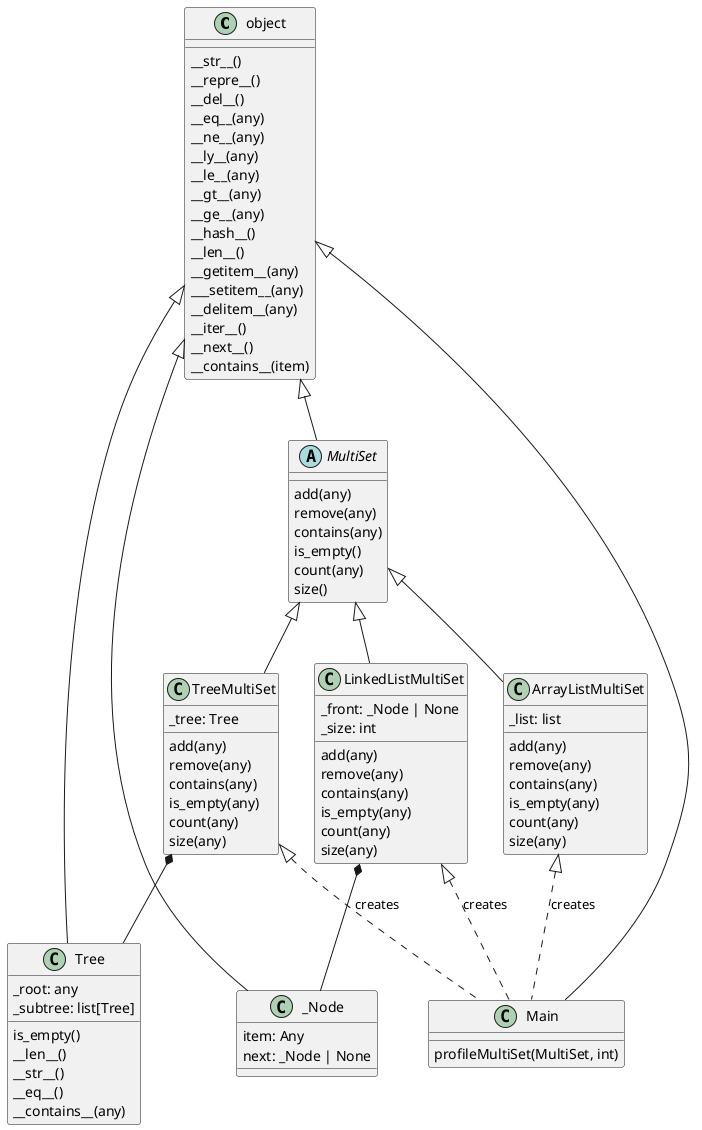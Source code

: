 @startuml
'https://plantuml.com/sequence-diagram

object <|-- MultiSet
class object {
__str__()
__repre__()
__del__()
__eq__(any)
__ne__(any)
__ly__(any)
__le__(any)
__gt__(any)
__ge__(any)
__hash__()
__len__()
__getitem__(any)
___setitem__(any)
__delitem__(any)
__iter__()
__next__()
__contains__(item)
}

abstract MultiSet {
add(any)
remove(any)
contains(any)
is_empty()
count(any)
size()

}

object <|-- Tree
class Tree {
    _root: any
    _subtree: list[Tree]

    is_empty()
    __len__()
    __str__()
    __eq__()
    __contains__(any)

}
MultiSet <|-- TreeMultiSet
TreeMultiSet *-- Tree
class TreeMultiSet {
_tree: Tree
add(any)
remove(any)
contains(any)
is_empty(any)
count(any)
size(any)
}

MultiSet <|-- ArrayListMultiSet
class ArrayListMultiSet {
_list: list
add(any)
remove(any)
contains(any)
is_empty(any)
count(any)
size(any)
}

MultiSet <|-- LinkedListMultiSet
LinkedListMultiSet *-- _Node
class LinkedListMultiSet {
_front: _Node | None
_size: int

add(any)
remove(any)
contains(any)
is_empty(any)
count(any)
size(any)
}

object <|-- _Node
class _Node {
item: Any
next: _Node | None
}

TreeMultiSet <|.. Main: creates
ArrayListMultiSet <|.. Main: creates
LinkedListMultiSet <|.. Main: creates
object <|-- Main
class Main {
profileMultiSet(MultiSet, int)
}
@enduml